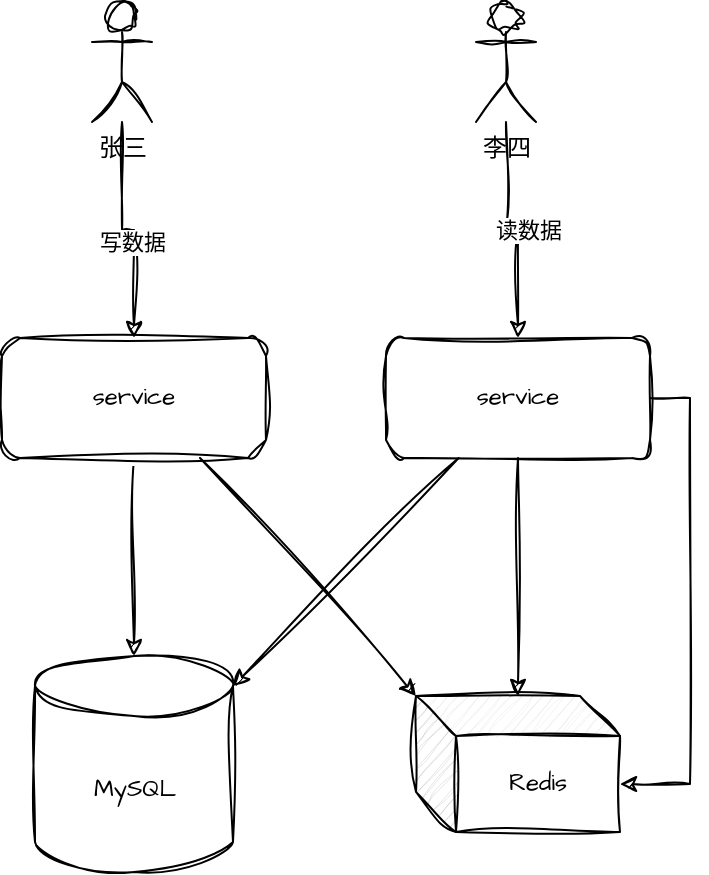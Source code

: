 <mxfile version="24.5.5" type="github" pages="2">
  <diagram name="第 1 页" id="YkLvHOuxInYhM2U2tg4u">
    <mxGraphModel dx="794" dy="1121" grid="1" gridSize="12" guides="1" tooltips="1" connect="1" arrows="1" fold="1" page="1" pageScale="1" pageWidth="827" pageHeight="1169" math="0" shadow="0">
      <root>
        <mxCell id="0" />
        <mxCell id="1" parent="0" />
        <mxCell id="1id2junFDNm-lrWbv77V-3" value="" style="edgeStyle=orthogonalEdgeStyle;rounded=0;sketch=1;hachureGap=4;jiggle=2;curveFitting=1;orthogonalLoop=1;jettySize=auto;html=1;fontFamily=Architects Daughter;fontSource=https%3A%2F%2Ffonts.googleapis.com%2Fcss%3Ffamily%3DArchitects%2BDaughter;" edge="1" parent="1" source="SPTwFPrOCaE6T44BnQzu-2" target="1id2junFDNm-lrWbv77V-1">
          <mxGeometry relative="1" as="geometry" />
        </mxCell>
        <mxCell id="SPTwFPrOCaE6T44BnQzu-2" value="service" style="rounded=1;whiteSpace=wrap;html=1;sketch=1;hachureGap=4;jiggle=2;curveFitting=1;fontFamily=Architects Daughter;fontSource=https%3A%2F%2Ffonts.googleapis.com%2Fcss%3Ffamily%3DArchitects%2BDaughter;" vertex="1" parent="1">
          <mxGeometry x="168" y="372" width="132" height="60" as="geometry" />
        </mxCell>
        <mxCell id="1id2junFDNm-lrWbv77V-7" value="" style="edgeStyle=orthogonalEdgeStyle;rounded=0;sketch=1;hachureGap=4;jiggle=2;curveFitting=1;orthogonalLoop=1;jettySize=auto;html=1;fontFamily=Architects Daughter;fontSource=https%3A%2F%2Ffonts.googleapis.com%2Fcss%3Ffamily%3DArchitects%2BDaughter;" edge="1" parent="1" source="SPTwFPrOCaE6T44BnQzu-3" target="1id2junFDNm-lrWbv77V-5">
          <mxGeometry relative="1" as="geometry" />
        </mxCell>
        <mxCell id="1id2junFDNm-lrWbv77V-8" style="edgeStyle=orthogonalEdgeStyle;rounded=0;sketch=1;hachureGap=4;jiggle=2;curveFitting=1;orthogonalLoop=1;jettySize=auto;html=1;fontFamily=Architects Daughter;fontSource=https%3A%2F%2Ffonts.googleapis.com%2Fcss%3Ffamily%3DArchitects%2BDaughter;entryX=0;entryY=0;entryDx=102;entryDy=44;entryPerimeter=0;exitX=1;exitY=0.5;exitDx=0;exitDy=0;" edge="1" parent="1" source="SPTwFPrOCaE6T44BnQzu-3" target="1id2junFDNm-lrWbv77V-5">
          <mxGeometry relative="1" as="geometry">
            <mxPoint x="564" y="552" as="targetPoint" />
          </mxGeometry>
        </mxCell>
        <mxCell id="SPTwFPrOCaE6T44BnQzu-3" value="service" style="rounded=1;whiteSpace=wrap;html=1;sketch=1;hachureGap=4;jiggle=2;curveFitting=1;fontFamily=Architects Daughter;fontSource=https%3A%2F%2Ffonts.googleapis.com%2Fcss%3Ffamily%3DArchitects%2BDaughter;" vertex="1" parent="1">
          <mxGeometry x="360" y="372" width="132" height="60" as="geometry" />
        </mxCell>
        <mxCell id="SPTwFPrOCaE6T44BnQzu-9" style="edgeStyle=orthogonalEdgeStyle;rounded=0;sketch=1;hachureGap=4;jiggle=2;curveFitting=1;orthogonalLoop=1;jettySize=auto;html=1;fontFamily=Architects Daughter;fontSource=https%3A%2F%2Ffonts.googleapis.com%2Fcss%3Ffamily%3DArchitects%2BDaughter;" edge="1" parent="1" source="SPTwFPrOCaE6T44BnQzu-4" target="SPTwFPrOCaE6T44BnQzu-2">
          <mxGeometry relative="1" as="geometry" />
        </mxCell>
        <mxCell id="SPTwFPrOCaE6T44BnQzu-12" value="写数据" style="edgeLabel;html=1;align=center;verticalAlign=middle;resizable=0;points=[];sketch=1;hachureGap=4;jiggle=2;curveFitting=1;fontFamily=Architects Daughter;fontSource=https%3A%2F%2Ffonts.googleapis.com%2Fcss%3Ffamily%3DArchitects%2BDaughter;" vertex="1" connectable="0" parent="SPTwFPrOCaE6T44BnQzu-9">
          <mxGeometry x="0.148" y="-1" relative="1" as="geometry">
            <mxPoint as="offset" />
          </mxGeometry>
        </mxCell>
        <mxCell id="SPTwFPrOCaE6T44BnQzu-4" value="张三" style="shape=umlActor;verticalLabelPosition=bottom;verticalAlign=top;html=1;outlineConnect=0;sketch=1;hachureGap=4;jiggle=2;curveFitting=1;fontFamily=Architects Daughter;fontSource=https%3A%2F%2Ffonts.googleapis.com%2Fcss%3Ffamily%3DArchitects%2BDaughter;" vertex="1" parent="1">
          <mxGeometry x="213" y="204" width="30" height="60" as="geometry" />
        </mxCell>
        <mxCell id="SPTwFPrOCaE6T44BnQzu-10" style="edgeStyle=orthogonalEdgeStyle;rounded=0;sketch=1;hachureGap=4;jiggle=2;curveFitting=1;orthogonalLoop=1;jettySize=auto;html=1;entryX=0.5;entryY=0;entryDx=0;entryDy=0;fontFamily=Architects Daughter;fontSource=https%3A%2F%2Ffonts.googleapis.com%2Fcss%3Ffamily%3DArchitects%2BDaughter;" edge="1" parent="1" source="SPTwFPrOCaE6T44BnQzu-5" target="SPTwFPrOCaE6T44BnQzu-3">
          <mxGeometry relative="1" as="geometry" />
        </mxCell>
        <mxCell id="SPTwFPrOCaE6T44BnQzu-13" value="读数据" style="edgeLabel;html=1;align=center;verticalAlign=middle;resizable=0;points=[];sketch=1;hachureGap=4;jiggle=2;curveFitting=1;fontFamily=Architects Daughter;fontSource=https%3A%2F%2Ffonts.googleapis.com%2Fcss%3Ffamily%3DArchitects%2BDaughter;" vertex="1" connectable="0" parent="SPTwFPrOCaE6T44BnQzu-10">
          <mxGeometry x="0.056" y="5" relative="1" as="geometry">
            <mxPoint as="offset" />
          </mxGeometry>
        </mxCell>
        <mxCell id="SPTwFPrOCaE6T44BnQzu-5" value="李四" style="shape=umlActor;verticalLabelPosition=bottom;verticalAlign=top;html=1;outlineConnect=0;sketch=1;hachureGap=4;jiggle=2;curveFitting=1;fontFamily=Architects Daughter;fontSource=https%3A%2F%2Ffonts.googleapis.com%2Fcss%3Ffamily%3DArchitects%2BDaughter;" vertex="1" parent="1">
          <mxGeometry x="405" y="204" width="30" height="60" as="geometry" />
        </mxCell>
        <mxCell id="1id2junFDNm-lrWbv77V-1" value="MySQL" style="shape=cylinder3;whiteSpace=wrap;html=1;boundedLbl=1;backgroundOutline=1;size=15;sketch=1;hachureGap=4;jiggle=2;curveFitting=1;fontFamily=Architects Daughter;fontSource=https%3A%2F%2Ffonts.googleapis.com%2Fcss%3Ffamily%3DArchitects%2BDaughter;" vertex="1" parent="1">
          <mxGeometry x="184.5" y="531" width="99" height="108" as="geometry" />
        </mxCell>
        <mxCell id="1id2junFDNm-lrWbv77V-5" value="Redis" style="shape=cube;whiteSpace=wrap;html=1;boundedLbl=1;backgroundOutline=1;darkOpacity=0.05;darkOpacity2=0.1;sketch=1;hachureGap=4;jiggle=2;curveFitting=1;fontFamily=Architects Daughter;fontSource=https%3A%2F%2Ffonts.googleapis.com%2Fcss%3Ffamily%3DArchitects%2BDaughter;" vertex="1" parent="1">
          <mxGeometry x="375" y="551" width="102" height="68" as="geometry" />
        </mxCell>
        <mxCell id="1id2junFDNm-lrWbv77V-6" style="rounded=0;sketch=1;hachureGap=4;jiggle=2;curveFitting=1;orthogonalLoop=1;jettySize=auto;html=1;entryX=1;entryY=0;entryDx=0;entryDy=15;entryPerimeter=0;fontFamily=Architects Daughter;fontSource=https%3A%2F%2Ffonts.googleapis.com%2Fcss%3Ffamily%3DArchitects%2BDaughter;" edge="1" parent="1" source="SPTwFPrOCaE6T44BnQzu-3" target="1id2junFDNm-lrWbv77V-1">
          <mxGeometry relative="1" as="geometry" />
        </mxCell>
        <mxCell id="1id2junFDNm-lrWbv77V-9" style="rounded=0;sketch=1;hachureGap=4;jiggle=2;curveFitting=1;orthogonalLoop=1;jettySize=auto;html=1;exitX=0.75;exitY=1;exitDx=0;exitDy=0;entryX=0;entryY=0;entryDx=0;entryDy=0;entryPerimeter=0;fontFamily=Architects Daughter;fontSource=https%3A%2F%2Ffonts.googleapis.com%2Fcss%3Ffamily%3DArchitects%2BDaughter;" edge="1" parent="1" source="SPTwFPrOCaE6T44BnQzu-2" target="1id2junFDNm-lrWbv77V-5">
          <mxGeometry relative="1" as="geometry" />
        </mxCell>
      </root>
    </mxGraphModel>
  </diagram>
  <diagram id="2OXiwtI8VYQb9abBAa_-" name="第 2 页">
    <mxGraphModel grid="1" page="1" gridSize="12" guides="1" tooltips="1" connect="1" arrows="1" fold="1" pageScale="1" pageWidth="827" pageHeight="1169" math="0" shadow="0">
      <root>
        <mxCell id="0" />
        <mxCell id="1" parent="0" />
      </root>
    </mxGraphModel>
  </diagram>
</mxfile>
